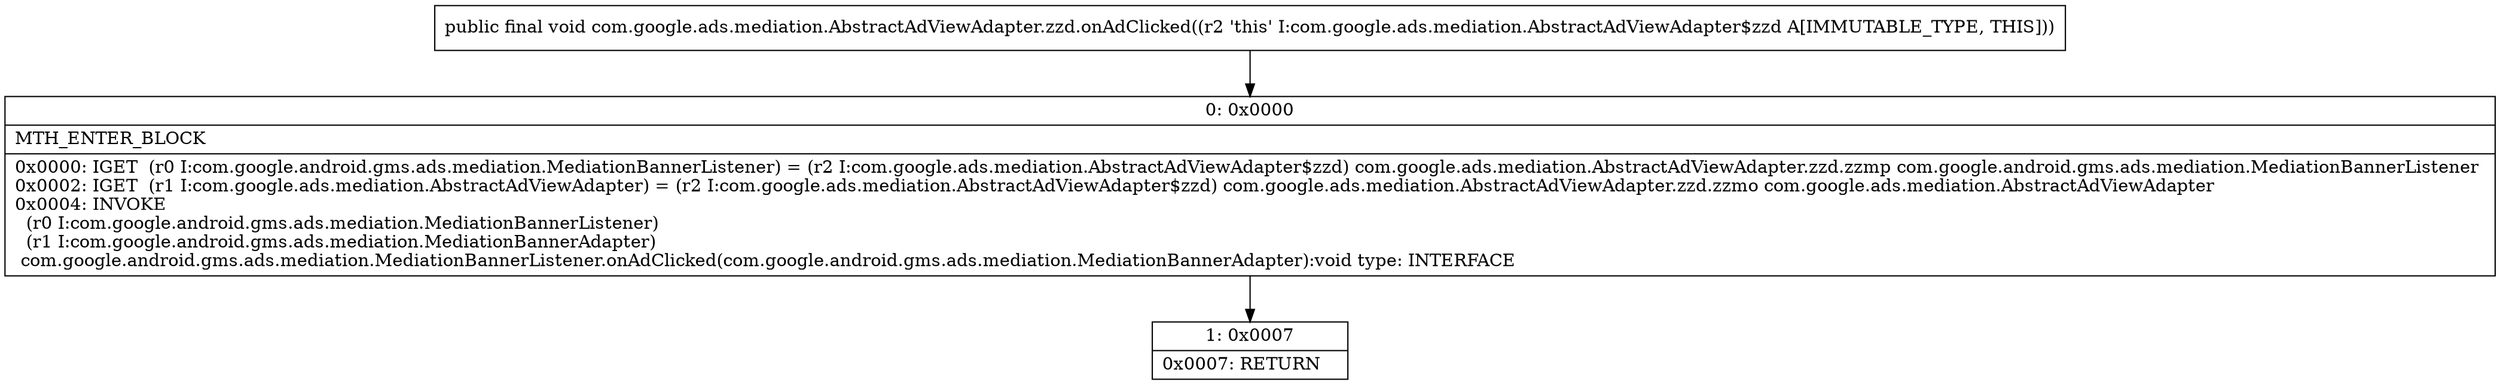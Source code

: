 digraph "CFG forcom.google.ads.mediation.AbstractAdViewAdapter.zzd.onAdClicked()V" {
Node_0 [shape=record,label="{0\:\ 0x0000|MTH_ENTER_BLOCK\l|0x0000: IGET  (r0 I:com.google.android.gms.ads.mediation.MediationBannerListener) = (r2 I:com.google.ads.mediation.AbstractAdViewAdapter$zzd) com.google.ads.mediation.AbstractAdViewAdapter.zzd.zzmp com.google.android.gms.ads.mediation.MediationBannerListener \l0x0002: IGET  (r1 I:com.google.ads.mediation.AbstractAdViewAdapter) = (r2 I:com.google.ads.mediation.AbstractAdViewAdapter$zzd) com.google.ads.mediation.AbstractAdViewAdapter.zzd.zzmo com.google.ads.mediation.AbstractAdViewAdapter \l0x0004: INVOKE  \l  (r0 I:com.google.android.gms.ads.mediation.MediationBannerListener)\l  (r1 I:com.google.android.gms.ads.mediation.MediationBannerAdapter)\l com.google.android.gms.ads.mediation.MediationBannerListener.onAdClicked(com.google.android.gms.ads.mediation.MediationBannerAdapter):void type: INTERFACE \l}"];
Node_1 [shape=record,label="{1\:\ 0x0007|0x0007: RETURN   \l}"];
MethodNode[shape=record,label="{public final void com.google.ads.mediation.AbstractAdViewAdapter.zzd.onAdClicked((r2 'this' I:com.google.ads.mediation.AbstractAdViewAdapter$zzd A[IMMUTABLE_TYPE, THIS])) }"];
MethodNode -> Node_0;
Node_0 -> Node_1;
}


